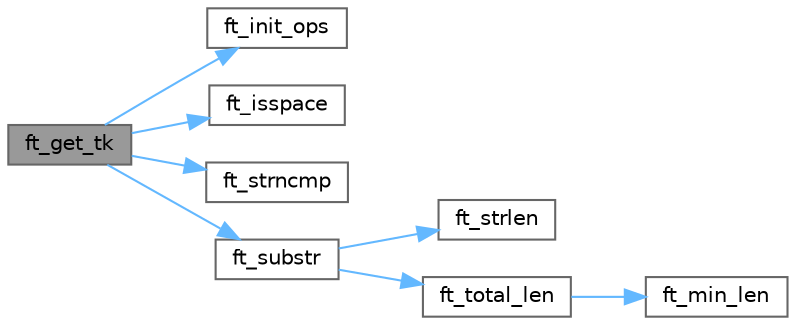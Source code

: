 digraph "ft_get_tk"
{
 // LATEX_PDF_SIZE
  bgcolor="transparent";
  edge [fontname=Helvetica,fontsize=10,labelfontname=Helvetica,labelfontsize=10];
  node [fontname=Helvetica,fontsize=10,shape=box,height=0.2,width=0.4];
  rankdir="LR";
  Node1 [id="Node000001",label="ft_get_tk",height=0.2,width=0.4,color="gray40", fillcolor="grey60", style="filled", fontcolor="black",tooltip="Find matching token operation."];
  Node1 -> Node2 [id="edge1_Node000001_Node000002",color="steelblue1",style="solid",tooltip=" "];
  Node2 [id="Node000002",label="ft_init_ops",height=0.2,width=0.4,color="grey40", fillcolor="white", style="filled",URL="$group__tokenizer.html#gaa970535e308776b35f1781134d1b6cdd",tooltip="Initialize t_tk_ops array with all supported tokens."];
  Node1 -> Node3 [id="edge2_Node000001_Node000003",color="steelblue1",style="solid",tooltip=" "];
  Node3 [id="Node000003",label="ft_isspace",height=0.2,width=0.4,color="grey40", fillcolor="white", style="filled",URL="$ft__isspace_8c.html#a76cd21d0fd288012f02809cba504f650",tooltip=" "];
  Node1 -> Node4 [id="edge3_Node000001_Node000004",color="steelblue1",style="solid",tooltip=" "];
  Node4 [id="Node000004",label="ft_strncmp",height=0.2,width=0.4,color="grey40", fillcolor="white", style="filled",URL="$ft__strncmp_8c.html#a9d2fe792187aa4ed08e5864fb2c4d6dc",tooltip=" "];
  Node1 -> Node5 [id="edge4_Node000001_Node000005",color="steelblue1",style="solid",tooltip=" "];
  Node5 [id="Node000005",label="ft_substr",height=0.2,width=0.4,color="grey40", fillcolor="white", style="filled",URL="$ft__substr_8c.html#a78c402cbf3d55b1374693c3b7d34f71d",tooltip=" "];
  Node5 -> Node6 [id="edge5_Node000005_Node000006",color="steelblue1",style="solid",tooltip=" "];
  Node6 [id="Node000006",label="ft_strlen",height=0.2,width=0.4,color="grey40", fillcolor="white", style="filled",URL="$ft__strlen_8c.html#abbb8c6c4ed85d892e7f1509f65f5768a",tooltip=" "];
  Node5 -> Node7 [id="edge6_Node000005_Node000007",color="steelblue1",style="solid",tooltip=" "];
  Node7 [id="Node000007",label="ft_total_len",height=0.2,width=0.4,color="grey40", fillcolor="white", style="filled",URL="$ft__substr_8c.html#a7ddc5f08ba3e547f46d9fa5679b1c010",tooltip=" "];
  Node7 -> Node8 [id="edge7_Node000007_Node000008",color="steelblue1",style="solid",tooltip=" "];
  Node8 [id="Node000008",label="ft_min_len",height=0.2,width=0.4,color="grey40", fillcolor="white", style="filled",URL="$ft__substr_8c.html#a977e5487d42500008fe8003744d4b29d",tooltip=" "];
}
